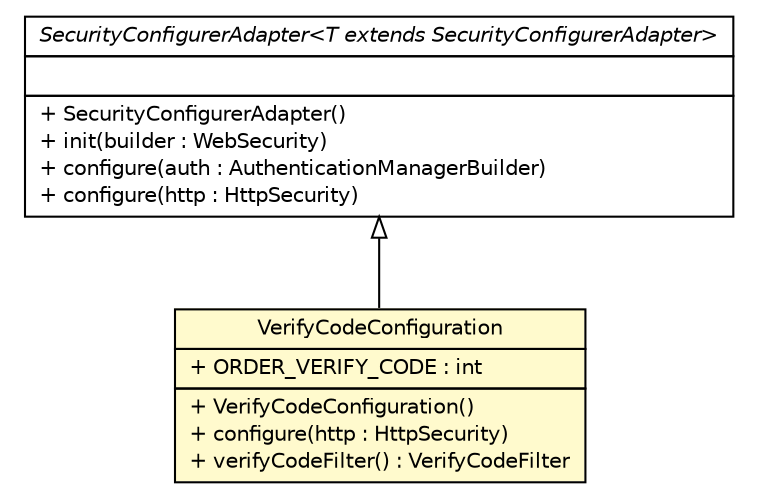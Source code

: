 #!/usr/local/bin/dot
#
# Class diagram 
# Generated by UMLGraph version R5_6-24-gf6e263 (http://www.umlgraph.org/)
#

digraph G {
	edge [fontname="Helvetica",fontsize=10,labelfontname="Helvetica",labelfontsize=10];
	node [fontname="Helvetica",fontsize=10,shape=plaintext];
	nodesep=0.25;
	ranksep=0.5;
	// com.yirendai.oss.lib.security.starter.VerifyCodeConfiguration
	c4330 [label=<<table title="com.yirendai.oss.lib.security.starter.VerifyCodeConfiguration" border="0" cellborder="1" cellspacing="0" cellpadding="2" port="p" bgcolor="lemonChiffon" href="./VerifyCodeConfiguration.html">
		<tr><td><table border="0" cellspacing="0" cellpadding="1">
<tr><td align="center" balign="center"> VerifyCodeConfiguration </td></tr>
		</table></td></tr>
		<tr><td><table border="0" cellspacing="0" cellpadding="1">
<tr><td align="left" balign="left"> + ORDER_VERIFY_CODE : int </td></tr>
		</table></td></tr>
		<tr><td><table border="0" cellspacing="0" cellpadding="1">
<tr><td align="left" balign="left"> + VerifyCodeConfiguration() </td></tr>
<tr><td align="left" balign="left"> + configure(http : HttpSecurity) </td></tr>
<tr><td align="left" balign="left"> + verifyCodeFilter() : VerifyCodeFilter </td></tr>
		</table></td></tr>
		</table>>, URL="./VerifyCodeConfiguration.html", fontname="Helvetica", fontcolor="black", fontsize=10.0];
	// com.yirendai.oss.lib.security.starter.SecurityConfigurerAdapter<T extends com.yirendai.oss.lib.security.starter.SecurityConfigurerAdapter>
	c4339 [label=<<table title="com.yirendai.oss.lib.security.starter.SecurityConfigurerAdapter" border="0" cellborder="1" cellspacing="0" cellpadding="2" port="p" href="./SecurityConfigurerAdapter.html">
		<tr><td><table border="0" cellspacing="0" cellpadding="1">
<tr><td align="center" balign="center"><font face="Helvetica-Oblique"> SecurityConfigurerAdapter&lt;T extends SecurityConfigurerAdapter&gt; </font></td></tr>
		</table></td></tr>
		<tr><td><table border="0" cellspacing="0" cellpadding="1">
<tr><td align="left" balign="left">  </td></tr>
		</table></td></tr>
		<tr><td><table border="0" cellspacing="0" cellpadding="1">
<tr><td align="left" balign="left"> + SecurityConfigurerAdapter() </td></tr>
<tr><td align="left" balign="left"> + init(builder : WebSecurity) </td></tr>
<tr><td align="left" balign="left"> + configure(auth : AuthenticationManagerBuilder) </td></tr>
<tr><td align="left" balign="left"> + configure(http : HttpSecurity) </td></tr>
		</table></td></tr>
		</table>>, URL="./SecurityConfigurerAdapter.html", fontname="Helvetica", fontcolor="black", fontsize=10.0];
	//com.yirendai.oss.lib.security.starter.VerifyCodeConfiguration extends com.yirendai.oss.lib.security.starter.SecurityConfigurerAdapter<com.yirendai.oss.lib.security.starter.VerifyCodeConfiguration>
	c4339:p -> c4330:p [dir=back,arrowtail=empty];
}

